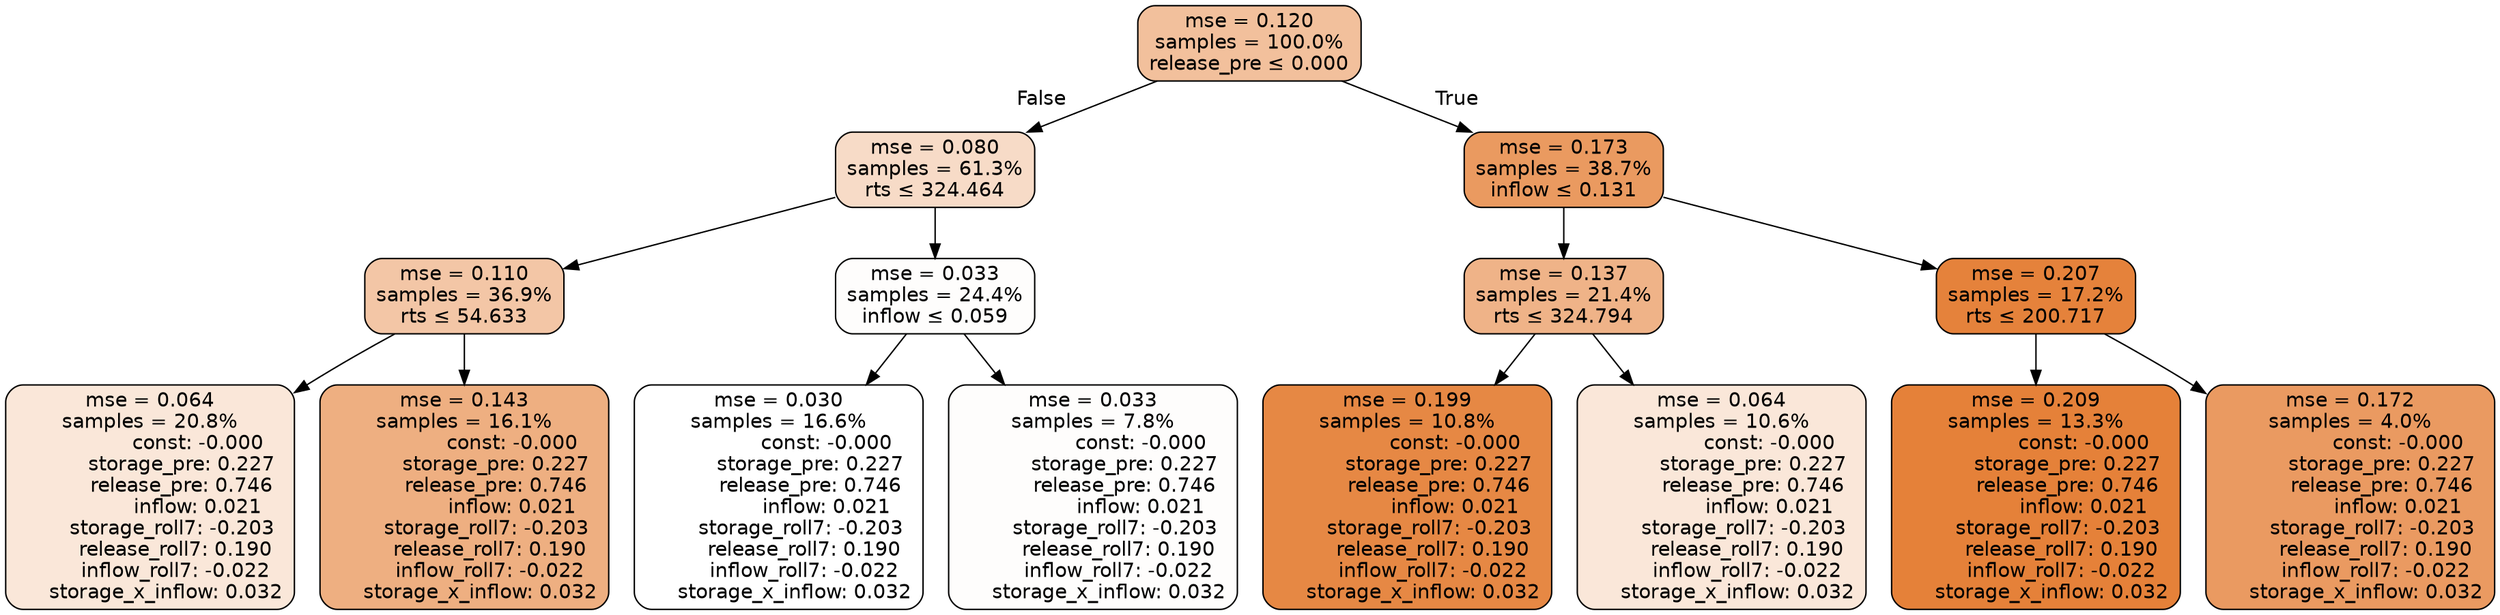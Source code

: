 digraph tree {
node [shape=rectangle, style="filled, rounded", color="black", fontname=helvetica] ;
edge [fontname=helvetica] ;
	"0" [label="mse = 0.120
samples = 100.0%
release_pre &le; 0.000", fillcolor="#f2c09c"]
	"1" [label="mse = 0.080
samples = 61.3%
rts &le; 324.464", fillcolor="#f7dbc7"]
	"2" [label="mse = 0.110
samples = 36.9%
rts &le; 54.633", fillcolor="#f3c6a6"]
	"3" [label="mse = 0.064
samples = 20.8%
               const: -0.000
          storage_pre: 0.227
          release_pre: 0.746
               inflow: 0.021
       storage_roll7: -0.203
        release_roll7: 0.190
        inflow_roll7: -0.022
     storage_x_inflow: 0.032", fillcolor="#fae7d9"]
	"4" [label="mse = 0.143
samples = 16.1%
               const: -0.000
          storage_pre: 0.227
          release_pre: 0.746
               inflow: 0.021
       storage_roll7: -0.203
        release_roll7: 0.190
        inflow_roll7: -0.022
     storage_x_inflow: 0.032", fillcolor="#eeaf81"]
	"5" [label="mse = 0.033
samples = 24.4%
inflow &le; 0.059", fillcolor="#fefdfc"]
	"6" [label="mse = 0.030
samples = 16.6%
               const: -0.000
          storage_pre: 0.227
          release_pre: 0.746
               inflow: 0.021
       storage_roll7: -0.203
        release_roll7: 0.190
        inflow_roll7: -0.022
     storage_x_inflow: 0.032", fillcolor="#ffffff"]
	"7" [label="mse = 0.033
samples = 7.8%
               const: -0.000
          storage_pre: 0.227
          release_pre: 0.746
               inflow: 0.021
       storage_roll7: -0.203
        release_roll7: 0.190
        inflow_roll7: -0.022
     storage_x_inflow: 0.032", fillcolor="#fefdfc"]
	"8" [label="mse = 0.173
samples = 38.7%
inflow &le; 0.131", fillcolor="#ea9a60"]
	"9" [label="mse = 0.137
samples = 21.4%
rts &le; 324.794", fillcolor="#efb388"]
	"10" [label="mse = 0.199
samples = 10.8%
               const: -0.000
          storage_pre: 0.227
          release_pre: 0.746
               inflow: 0.021
       storage_roll7: -0.203
        release_roll7: 0.190
        inflow_roll7: -0.022
     storage_x_inflow: 0.032", fillcolor="#e68844"]
	"11" [label="mse = 0.064
samples = 10.6%
               const: -0.000
          storage_pre: 0.227
          release_pre: 0.746
               inflow: 0.021
       storage_roll7: -0.203
        release_roll7: 0.190
        inflow_roll7: -0.022
     storage_x_inflow: 0.032", fillcolor="#fae7d9"]
	"12" [label="mse = 0.207
samples = 17.2%
rts &le; 200.717", fillcolor="#e5823b"]
	"13" [label="mse = 0.209
samples = 13.3%
               const: -0.000
          storage_pre: 0.227
          release_pre: 0.746
               inflow: 0.021
       storage_roll7: -0.203
        release_roll7: 0.190
        inflow_roll7: -0.022
     storage_x_inflow: 0.032", fillcolor="#e58139"]
	"14" [label="mse = 0.172
samples = 4.0%
               const: -0.000
          storage_pre: 0.227
          release_pre: 0.746
               inflow: 0.021
       storage_roll7: -0.203
        release_roll7: 0.190
        inflow_roll7: -0.022
     storage_x_inflow: 0.032", fillcolor="#ea9a61"]

	"0" -> "1" [labeldistance=2.5, labelangle=45, headlabel="False"]
	"1" -> "2"
	"2" -> "3"
	"2" -> "4"
	"1" -> "5"
	"5" -> "6"
	"5" -> "7"
	"0" -> "8" [labeldistance=2.5, labelangle=-45, headlabel="True"]
	"8" -> "9"
	"9" -> "10"
	"9" -> "11"
	"8" -> "12"
	"12" -> "13"
	"12" -> "14"
}